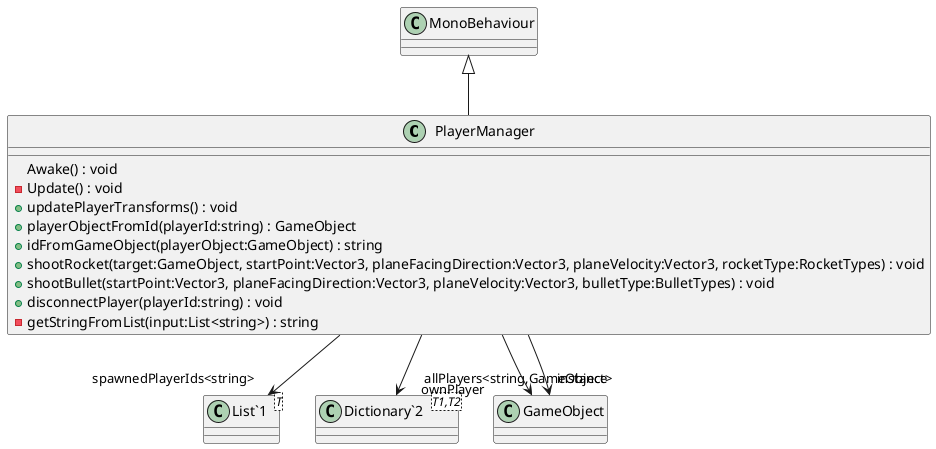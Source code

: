 @startuml
class PlayerManager {
    Awake() : void
    - Update() : void
    + updatePlayerTransforms() : void
    + playerObjectFromId(playerId:string) : GameObject
    + idFromGameObject(playerObject:GameObject) : string
    + shootRocket(target:GameObject, startPoint:Vector3, planeFacingDirection:Vector3, planeVelocity:Vector3, rocketType:RocketTypes) : void
    + shootBullet(startPoint:Vector3, planeFacingDirection:Vector3, planeVelocity:Vector3, bulletType:BulletTypes) : void
    + disconnectPlayer(playerId:string) : void
    - getStringFromList(input:List<string>) : string
}
class "List`1"<T> {
}
class "Dictionary`2"<T1,T2> {
}
MonoBehaviour <|-- PlayerManager
PlayerManager --> "spawnedPlayerIds<string>" "List`1"
PlayerManager --> "allPlayers<string,GameObject>" "Dictionary`2"
PlayerManager --> "ownPlayer" GameObject
PlayerManager --> "instance" GameObject
@enduml

